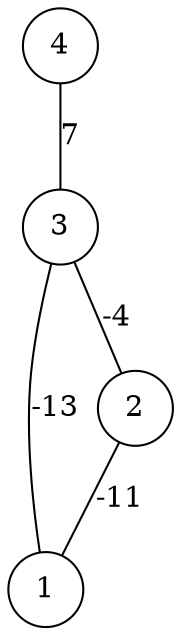 graph { 
	 fontname="Helvetica,Arial,sans-serif" 
	 node [shape = circle]; 
	 4 -- 3 [label = "7"];
	 3 -- 1 [label = "-13"];
	 3 -- 2 [label = "-4"];
	 2 -- 1 [label = "-11"];
	 1;
	 2;
	 3;
	 4;
}
